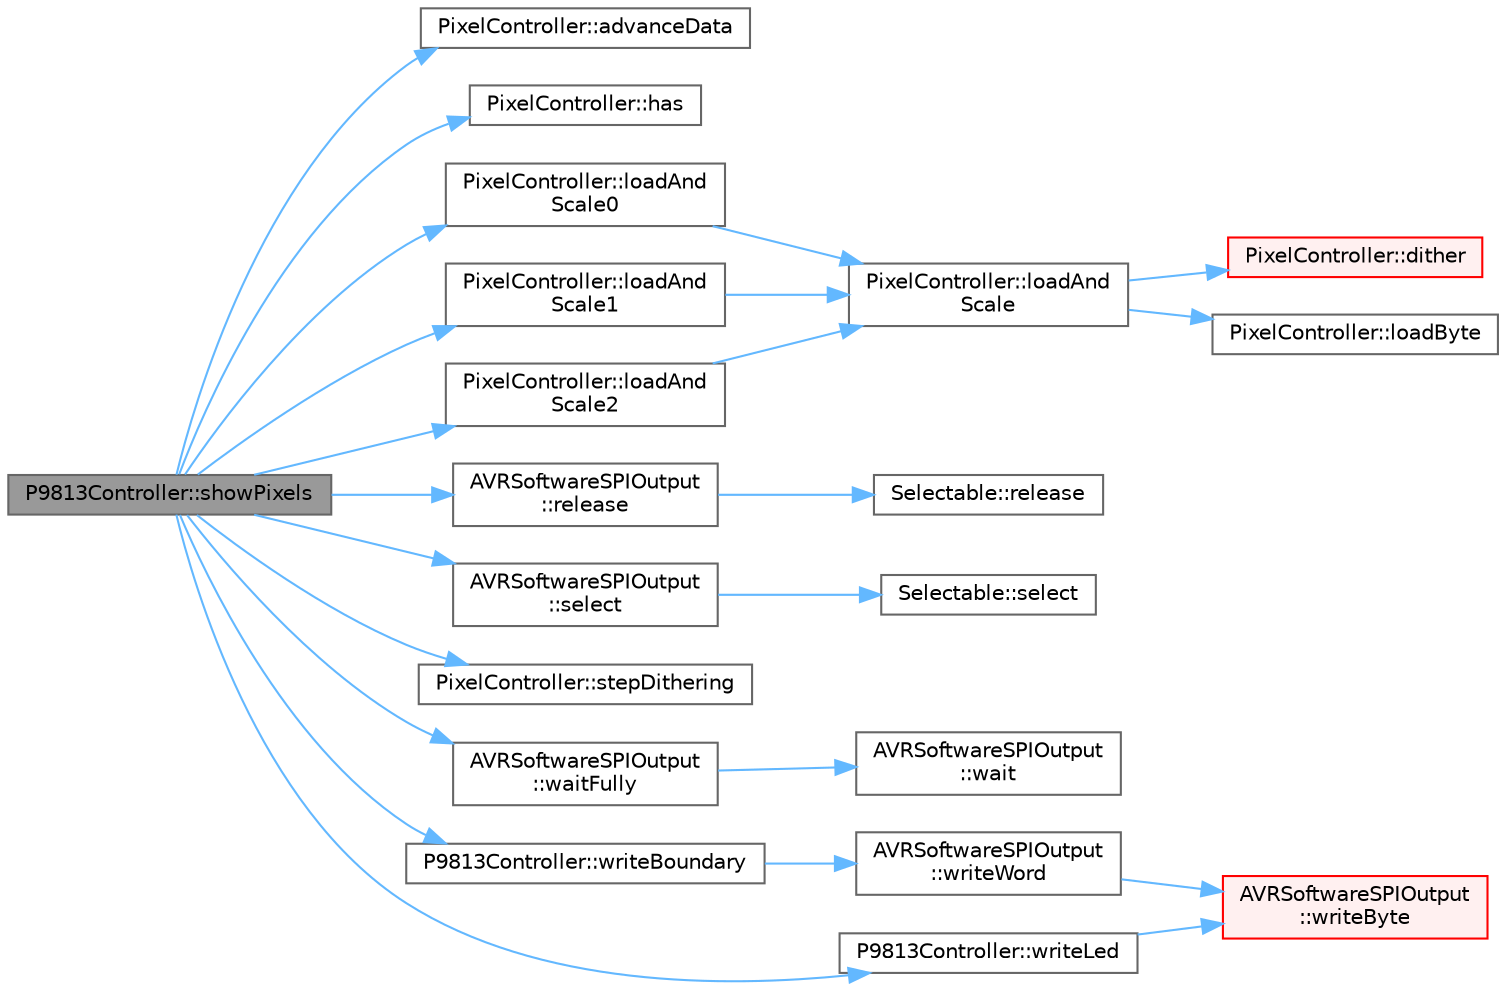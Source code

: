 digraph "P9813Controller::showPixels"
{
 // LATEX_PDF_SIZE
  bgcolor="transparent";
  edge [fontname=Helvetica,fontsize=10,labelfontname=Helvetica,labelfontsize=10];
  node [fontname=Helvetica,fontsize=10,shape=box,height=0.2,width=0.4];
  rankdir="LR";
  Node1 [id="Node000001",label="P9813Controller::showPixels",height=0.2,width=0.4,color="gray40", fillcolor="grey60", style="filled", fontcolor="black",tooltip="Send the LED data to the strip."];
  Node1 -> Node2 [id="edge1_Node000001_Node000002",color="steelblue1",style="solid",tooltip=" "];
  Node2 [id="Node000002",label="PixelController::advanceData",height=0.2,width=0.4,color="grey40", fillcolor="white", style="filled",URL="$d0/dee/struct_pixel_controller.html#ab44f62f166d162bd1e3b095b368feef2",tooltip="Advance the data pointer forward, adjust position counter."];
  Node1 -> Node3 [id="edge2_Node000001_Node000003",color="steelblue1",style="solid",tooltip=" "];
  Node3 [id="Node000003",label="PixelController::has",height=0.2,width=0.4,color="grey40", fillcolor="white", style="filled",URL="$d0/dee/struct_pixel_controller.html#ac13f3e00855fcf6125ea27543c2fb48c",tooltip="Do we have n pixels left to process?"];
  Node1 -> Node4 [id="edge3_Node000001_Node000004",color="steelblue1",style="solid",tooltip=" "];
  Node4 [id="Node000004",label="PixelController::loadAnd\lScale0",height=0.2,width=0.4,color="grey40", fillcolor="white", style="filled",URL="$d0/dee/struct_pixel_controller.html#a4984f158bbc3b6c79ca16dd847fe67e1",tooltip="non-template alias of loadAndScale<0>()"];
  Node4 -> Node5 [id="edge4_Node000004_Node000005",color="steelblue1",style="solid",tooltip=" "];
  Node5 [id="Node000005",label="PixelController::loadAnd\lScale",height=0.2,width=0.4,color="grey40", fillcolor="white", style="filled",URL="$d0/dee/struct_pixel_controller.html#a56fc5e5bf305e1760198c0a69ac85ff9",tooltip="Loads, dithers, and scales a single byte for a given output slot, using class dither and scale values..."];
  Node5 -> Node6 [id="edge5_Node000005_Node000006",color="steelblue1",style="solid",tooltip=" "];
  Node6 [id="Node000006",label="PixelController::dither",height=0.2,width=0.4,color="red", fillcolor="#FFF0F0", style="filled",URL="$d0/dee/struct_pixel_controller.html#aa2a1b38058a62a4337605425e482202f",tooltip="Calculate a dither value using the per-channel dither data."];
  Node5 -> Node8 [id="edge6_Node000005_Node000008",color="steelblue1",style="solid",tooltip=" "];
  Node8 [id="Node000008",label="PixelController::loadByte",height=0.2,width=0.4,color="grey40", fillcolor="white", style="filled",URL="$d0/dee/struct_pixel_controller.html#a75ef76fbecdc9b39b01eeab216845d9d",tooltip="Read a byte of LED data."];
  Node1 -> Node9 [id="edge7_Node000001_Node000009",color="steelblue1",style="solid",tooltip=" "];
  Node9 [id="Node000009",label="PixelController::loadAnd\lScale1",height=0.2,width=0.4,color="grey40", fillcolor="white", style="filled",URL="$d0/dee/struct_pixel_controller.html#a11f9b50f738c6d57d08d6776b3d8eb43",tooltip="non-template alias of loadAndScale<1>()"];
  Node9 -> Node5 [id="edge8_Node000009_Node000005",color="steelblue1",style="solid",tooltip=" "];
  Node1 -> Node10 [id="edge9_Node000001_Node000010",color="steelblue1",style="solid",tooltip=" "];
  Node10 [id="Node000010",label="PixelController::loadAnd\lScale2",height=0.2,width=0.4,color="grey40", fillcolor="white", style="filled",URL="$d0/dee/struct_pixel_controller.html#a33c22b408cbc9eb8b9d98993fe985264",tooltip="non-template alias of loadAndScale<2>()"];
  Node10 -> Node5 [id="edge10_Node000010_Node000005",color="steelblue1",style="solid",tooltip=" "];
  Node1 -> Node11 [id="edge11_Node000001_Node000011",color="steelblue1",style="solid",tooltip=" "];
  Node11 [id="Node000011",label="AVRSoftwareSPIOutput\l::release",height=0.2,width=0.4,color="grey40", fillcolor="white", style="filled",URL="$dc/d57/class_a_v_r_software_s_p_i_output.html#a677ab5b52bbd6011d48c3a14e3ebdcb2",tooltip="Release the SPI chip select line."];
  Node11 -> Node12 [id="edge12_Node000011_Node000012",color="steelblue1",style="solid",tooltip=" "];
  Node12 [id="Node000012",label="Selectable::release",height=0.2,width=0.4,color="grey40", fillcolor="white", style="filled",URL="$dd/da1/class_selectable.html#a190c264a07995c20d72ea5d52eb60e47",tooltip="Release this object."];
  Node1 -> Node13 [id="edge13_Node000001_Node000013",color="steelblue1",style="solid",tooltip=" "];
  Node13 [id="Node000013",label="AVRSoftwareSPIOutput\l::select",height=0.2,width=0.4,color="grey40", fillcolor="white", style="filled",URL="$dc/d57/class_a_v_r_software_s_p_i_output.html#a15872bb6ae69fd5a5c04b246fe73740e",tooltip="Select the SPI output (chip select)"];
  Node13 -> Node14 [id="edge14_Node000013_Node000014",color="steelblue1",style="solid",tooltip=" "];
  Node14 [id="Node000014",label="Selectable::select",height=0.2,width=0.4,color="grey40", fillcolor="white", style="filled",URL="$dd/da1/class_selectable.html#a5536adac637a1c55c3778158c7f38840",tooltip="Select this object."];
  Node1 -> Node15 [id="edge15_Node000001_Node000015",color="steelblue1",style="solid",tooltip=" "];
  Node15 [id="Node000015",label="PixelController::stepDithering",height=0.2,width=0.4,color="grey40", fillcolor="white", style="filled",URL="$d0/dee/struct_pixel_controller.html#ac7cb7840989882cce60218ac43dbe8ef",tooltip="Step the dithering forward."];
  Node1 -> Node16 [id="edge16_Node000001_Node000016",color="steelblue1",style="solid",tooltip=" "];
  Node16 [id="Node000016",label="AVRSoftwareSPIOutput\l::waitFully",height=0.2,width=0.4,color="grey40", fillcolor="white", style="filled",URL="$dc/d57/class_a_v_r_software_s_p_i_output.html#abc475d3c1bd94b5d61e699f7f77af905",tooltip="Wait until the SPI subsystem is ready for more data to write."];
  Node16 -> Node17 [id="edge17_Node000016_Node000017",color="steelblue1",style="solid",tooltip=" "];
  Node17 [id="Node000017",label="AVRSoftwareSPIOutput\l::wait",height=0.2,width=0.4,color="grey40", fillcolor="white", style="filled",URL="$dc/d57/class_a_v_r_software_s_p_i_output.html#a15951c5c76cc43be5b8812d29da716dc",tooltip="Wait until the SPI subsystem is ready for more data to write."];
  Node1 -> Node18 [id="edge18_Node000001_Node000018",color="steelblue1",style="solid",tooltip=" "];
  Node18 [id="Node000018",label="P9813Controller::writeBoundary",height=0.2,width=0.4,color="grey40", fillcolor="white", style="filled",URL="$df/d0d/group___clocked_chipsets.html#a387b638de0fc6cb7a2bccbcf41037b30",tooltip=" "];
  Node18 -> Node19 [id="edge19_Node000018_Node000019",color="steelblue1",style="solid",tooltip=" "];
  Node19 [id="Node000019",label="AVRSoftwareSPIOutput\l::writeWord",height=0.2,width=0.4,color="grey40", fillcolor="white", style="filled",URL="$dc/d57/class_a_v_r_software_s_p_i_output.html#a34421832d232a692d08d39d87733acd8",tooltip="Write a word (two bytes) over SPI."];
  Node19 -> Node20 [id="edge20_Node000019_Node000020",color="steelblue1",style="solid",tooltip=" "];
  Node20 [id="Node000020",label="AVRSoftwareSPIOutput\l::writeByte",height=0.2,width=0.4,color="red", fillcolor="#FFF0F0", style="filled",URL="$dc/d57/class_a_v_r_software_s_p_i_output.html#a58393081ec8c54bd6968642b89e8bd43",tooltip="Write a single byte over SPI."];
  Node1 -> Node25 [id="edge21_Node000001_Node000025",color="steelblue1",style="solid",tooltip=" "];
  Node25 [id="Node000025",label="P9813Controller::writeLed",height=0.2,width=0.4,color="grey40", fillcolor="white", style="filled",URL="$df/d0d/group___clocked_chipsets.html#a153192c5ed8e28168bcb4179ed80598c",tooltip=" "];
  Node25 -> Node20 [id="edge22_Node000025_Node000020",color="steelblue1",style="solid",tooltip=" "];
}
